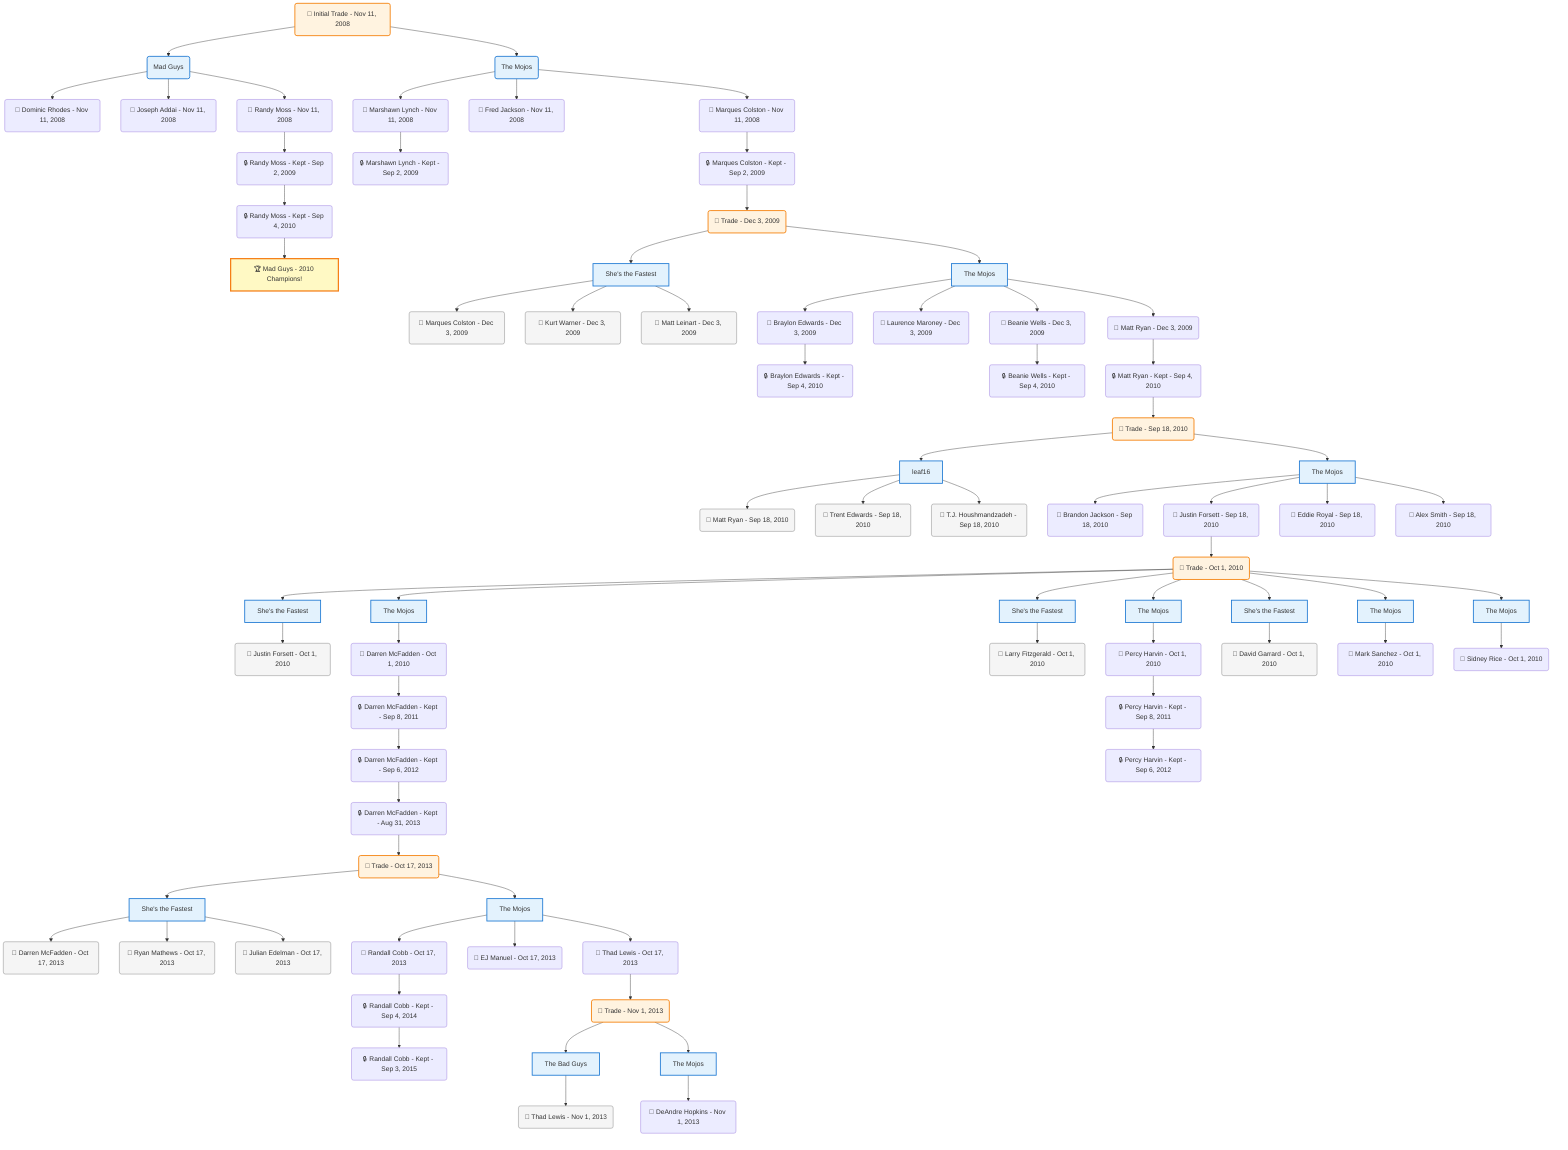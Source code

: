 flowchart TD

    TRADE_MAIN("🔄 Initial Trade - Nov 11, 2008")
    TEAM_1("Mad Guys")
    TEAM_2("The Mojos")
    NODE_b8ffbf1c-7a5f-46fa-a1d3-1191d35db114("🔄 Dominic Rhodes - Nov 11, 2008")
    NODE_ad03f81a-4fb3-4ddd-af19-16136dca43ea("🔄 Joseph Addai - Nov 11, 2008")
    NODE_9f1b91c7-3766-403e-a565-1e431d45c342("🔄 Marshawn Lynch - Nov 11, 2008")
    NODE_60b83268-80d6-48f6-8e5c-746f73fab6b7("🔒 Marshawn Lynch - Kept - Sep 2, 2009")
    NODE_3fce7705-dd16-41d8-832f-99c179faf58b("🔄 Randy Moss - Nov 11, 2008")
    NODE_f95d2b46-697f-407c-b0fa-b1da97fdc045("🔒 Randy Moss - Kept - Sep 2, 2009")
    NODE_5245c67e-9bea-48b6-a31f-d4d43de0ad0b("🔒 Randy Moss - Kept - Sep 4, 2010")
    CHAMP_f5908944-6efd-40eb-af54-6c53004e0e2f_2010["🏆 Mad Guys - 2010 Champions!"]
    NODE_0e11436e-f6b8-4944-83b9-a01495af4281("🔄 Fred Jackson - Nov 11, 2008")
    NODE_bae7b97b-9cd3-465f-96e8-dccd9024c915("🔄 Marques Colston - Nov 11, 2008")
    NODE_af7b6e3c-8f91-4c67-8653-db82c43cebcb("🔒 Marques Colston - Kept - Sep 2, 2009")
    TRADE_e8c7b327-7c15-4132-8918-1ccb803d3cb3_3("🔄 Trade - Dec 3, 2009")
    TEAM_4449259f-64af-44fd-9235-1facc0926234_4["She's the Fastest"]
    NODE_8f183324-b3dc-46b4-bbe0-76f206cb24ee("🔄 Marques Colston - Dec 3, 2009")
    NODE_6bc2416f-f57e-4b16-8235-be0b7609e651("🔄 Kurt Warner - Dec 3, 2009")
    NODE_1ef12492-61ee-4b66-bd62-daa01556b535("🔄 Matt Leinart - Dec 3, 2009")
    TEAM_bbe2d0ad-54cf-4c22-be82-b2a5f262a157_5["The Mojos"]
    NODE_8ad98370-e765-4528-899b-039fc791b409("🔄 Braylon Edwards - Dec 3, 2009")
    NODE_0a4c2ffa-7302-48b4-9754-171fc5704b60("🔒 Braylon Edwards - Kept - Sep 4, 2010")
    NODE_16e44121-7fef-4e60-a4d8-39d87a019805("🔄 Laurence Maroney - Dec 3, 2009")
    NODE_fb21570f-4fa7-4277-b242-752759ecd6ca("🔄 Beanie Wells - Dec 3, 2009")
    NODE_8c91506f-452a-42e9-95e9-16b27182ce5f("🔒 Beanie Wells - Kept - Sep 4, 2010")
    NODE_7ae52589-c36b-4b14-8fb9-f6b745ba608d("🔄 Matt Ryan - Dec 3, 2009")
    NODE_161c3409-60e1-4aaa-a9c8-78ec3f57e898("🔒 Matt Ryan - Kept - Sep 4, 2010")
    TRADE_4bbf1d58-12a6-4f34-b39a-af8e032b72b1_6("🔄 Trade - Sep 18, 2010")
    TEAM_66fb98f4-89a7-45f9-893a-b41d71e6249d_7["leaf16"]
    NODE_19910a83-4078-4194-bf9c-f51e4dc0a7fe("🔄 Matt Ryan - Sep 18, 2010")
    NODE_e2c3cc88-b1fa-4094-a03a-88fcbc82beda("🔄 Trent Edwards - Sep 18, 2010")
    NODE_5d7f1b23-3cbe-40d1-8a53-cfabf2c11ae7("🔄 T.J. Houshmandzadeh - Sep 18, 2010")
    TEAM_bbe2d0ad-54cf-4c22-be82-b2a5f262a157_8["The Mojos"]
    NODE_787723d5-5196-4781-83d5-7baf38a62a57("🔄 Brandon Jackson - Sep 18, 2010")
    NODE_265a865d-2e60-4f9e-8250-bc06479d8608("🔄 Justin Forsett - Sep 18, 2010")
    TRADE_b912a7e1-f712-428f-b96f-f4ca751967c5_9("🔄 Trade - Oct 1, 2010")
    TEAM_4449259f-64af-44fd-9235-1facc0926234_10["She's the Fastest"]
    NODE_85957a1a-4a31-4091-be02-d15f3e4c6ec6("🔄 Justin Forsett - Oct 1, 2010")
    TEAM_bbe2d0ad-54cf-4c22-be82-b2a5f262a157_11["The Mojos"]
    NODE_b503a368-d959-4481-81c6-0c91653820ea("🔄 Darren McFadden - Oct 1, 2010")
    NODE_1e66d3f2-a4e9-4c56-ac69-2a0532061193("🔒 Darren McFadden - Kept - Sep 8, 2011")
    NODE_85fd0ddf-e8e8-45e7-8114-54ae3e83b693("🔒 Darren McFadden - Kept - Sep 6, 2012")
    NODE_ed4f642a-6143-4489-834f-2eada703da8d("🔒 Darren McFadden - Kept - Aug 31, 2013")
    TRADE_fcf10500-db02-46a8-9a89-c4a2d85815fc_12("🔄 Trade - Oct 17, 2013")
    TEAM_4449259f-64af-44fd-9235-1facc0926234_13["She's the Fastest"]
    NODE_e0606256-17cf-4b6e-a9c9-649c69a2e1f5("🔄 Darren McFadden - Oct 17, 2013")
    NODE_dbb052b9-7c33-4309-8cf1-635d44e8929f("🔄 Ryan Mathews - Oct 17, 2013")
    NODE_f4da4534-c65e-4015-90d4-99025dc618f4("🔄 Julian Edelman - Oct 17, 2013")
    TEAM_bbe2d0ad-54cf-4c22-be82-b2a5f262a157_14["The Mojos"]
    NODE_c9c07495-9341-48a1-9037-3a2f269c5633("🔄 Randall Cobb - Oct 17, 2013")
    NODE_599446cb-453b-4fa0-9722-ef2ea988e862("🔒 Randall Cobb - Kept - Sep 4, 2014")
    NODE_3468982c-1bdb-491c-974c-b98b632da158("🔒 Randall Cobb - Kept - Sep 3, 2015")
    NODE_9064ca18-2fbc-44cf-a0ca-6489e618ef0e("🔄 EJ Manuel - Oct 17, 2013")
    NODE_3f7a46b8-b3e8-43a4-b9dc-7647ac155a92("🔄 Thad Lewis - Oct 17, 2013")
    TRADE_01cecce7-cf44-4d89-80e9-3f971004b6f3_15("🔄 Trade - Nov 1, 2013")
    TEAM_b2220d1a-ff75-4622-9757-09978901110f_16["The Bad Guys"]
    NODE_05a77ff3-0f86-4627-b21e-edbadb171cc0("🔄 Thad Lewis - Nov 1, 2013")
    TEAM_bbe2d0ad-54cf-4c22-be82-b2a5f262a157_17["The Mojos"]
    NODE_b532eb5d-66b5-421b-8217-c60a7dbd7cd4("🔄 DeAndre Hopkins - Nov 1, 2013")
    TEAM_4449259f-64af-44fd-9235-1facc0926234_18["She's the Fastest"]
    NODE_d82edf8c-a777-4f74-b05d-178830a17663("🔄 Larry Fitzgerald - Oct 1, 2010")
    TEAM_bbe2d0ad-54cf-4c22-be82-b2a5f262a157_19["The Mojos"]
    NODE_45443069-9936-4f80-9a63-3de717fa9d3c("🔄 Percy Harvin - Oct 1, 2010")
    NODE_50823ba7-04fb-430e-90ed-ee4c9e4271e4("🔒 Percy Harvin - Kept - Sep 8, 2011")
    NODE_af9777ac-99ff-4f9d-8fd6-c89871de65a2("🔒 Percy Harvin - Kept - Sep 6, 2012")
    TEAM_4449259f-64af-44fd-9235-1facc0926234_20["She's the Fastest"]
    NODE_949e5354-5967-4fa6-b67a-55ce24647446("🔄 David Garrard - Oct 1, 2010")
    TEAM_bbe2d0ad-54cf-4c22-be82-b2a5f262a157_21["The Mojos"]
    NODE_c78877d5-09d8-421e-96de-93ea06634f23("🔄 Mark Sanchez - Oct 1, 2010")
    TEAM_bbe2d0ad-54cf-4c22-be82-b2a5f262a157_22["The Mojos"]
    NODE_182ca3fb-4bcb-46b2-a0d5-ed597f5ca5c0("🔄 Sidney Rice - Oct 1, 2010")
    NODE_786c9658-b74e-4b67-b7ad-c6db74f9a065("🔄 Eddie Royal - Sep 18, 2010")
    NODE_f5beb189-2b39-41a8-8a01-d03d8829c310("🔄 Alex Smith - Sep 18, 2010")

    TRADE_MAIN --> TEAM_1
    TRADE_MAIN --> TEAM_2
    TEAM_1 --> NODE_b8ffbf1c-7a5f-46fa-a1d3-1191d35db114
    TEAM_1 --> NODE_ad03f81a-4fb3-4ddd-af19-16136dca43ea
    TEAM_2 --> NODE_9f1b91c7-3766-403e-a565-1e431d45c342
    NODE_9f1b91c7-3766-403e-a565-1e431d45c342 --> NODE_60b83268-80d6-48f6-8e5c-746f73fab6b7
    TEAM_1 --> NODE_3fce7705-dd16-41d8-832f-99c179faf58b
    NODE_3fce7705-dd16-41d8-832f-99c179faf58b --> NODE_f95d2b46-697f-407c-b0fa-b1da97fdc045
    NODE_f95d2b46-697f-407c-b0fa-b1da97fdc045 --> NODE_5245c67e-9bea-48b6-a31f-d4d43de0ad0b
    NODE_5245c67e-9bea-48b6-a31f-d4d43de0ad0b --> CHAMP_f5908944-6efd-40eb-af54-6c53004e0e2f_2010
    TEAM_2 --> NODE_0e11436e-f6b8-4944-83b9-a01495af4281
    TEAM_2 --> NODE_bae7b97b-9cd3-465f-96e8-dccd9024c915
    NODE_bae7b97b-9cd3-465f-96e8-dccd9024c915 --> NODE_af7b6e3c-8f91-4c67-8653-db82c43cebcb
    NODE_af7b6e3c-8f91-4c67-8653-db82c43cebcb --> TRADE_e8c7b327-7c15-4132-8918-1ccb803d3cb3_3
    TRADE_e8c7b327-7c15-4132-8918-1ccb803d3cb3_3 --> TEAM_4449259f-64af-44fd-9235-1facc0926234_4
    TEAM_4449259f-64af-44fd-9235-1facc0926234_4 --> NODE_8f183324-b3dc-46b4-bbe0-76f206cb24ee
    TEAM_4449259f-64af-44fd-9235-1facc0926234_4 --> NODE_6bc2416f-f57e-4b16-8235-be0b7609e651
    TEAM_4449259f-64af-44fd-9235-1facc0926234_4 --> NODE_1ef12492-61ee-4b66-bd62-daa01556b535
    TRADE_e8c7b327-7c15-4132-8918-1ccb803d3cb3_3 --> TEAM_bbe2d0ad-54cf-4c22-be82-b2a5f262a157_5
    TEAM_bbe2d0ad-54cf-4c22-be82-b2a5f262a157_5 --> NODE_8ad98370-e765-4528-899b-039fc791b409
    NODE_8ad98370-e765-4528-899b-039fc791b409 --> NODE_0a4c2ffa-7302-48b4-9754-171fc5704b60
    TEAM_bbe2d0ad-54cf-4c22-be82-b2a5f262a157_5 --> NODE_16e44121-7fef-4e60-a4d8-39d87a019805
    TEAM_bbe2d0ad-54cf-4c22-be82-b2a5f262a157_5 --> NODE_fb21570f-4fa7-4277-b242-752759ecd6ca
    NODE_fb21570f-4fa7-4277-b242-752759ecd6ca --> NODE_8c91506f-452a-42e9-95e9-16b27182ce5f
    TEAM_bbe2d0ad-54cf-4c22-be82-b2a5f262a157_5 --> NODE_7ae52589-c36b-4b14-8fb9-f6b745ba608d
    NODE_7ae52589-c36b-4b14-8fb9-f6b745ba608d --> NODE_161c3409-60e1-4aaa-a9c8-78ec3f57e898
    NODE_161c3409-60e1-4aaa-a9c8-78ec3f57e898 --> TRADE_4bbf1d58-12a6-4f34-b39a-af8e032b72b1_6
    TRADE_4bbf1d58-12a6-4f34-b39a-af8e032b72b1_6 --> TEAM_66fb98f4-89a7-45f9-893a-b41d71e6249d_7
    TEAM_66fb98f4-89a7-45f9-893a-b41d71e6249d_7 --> NODE_19910a83-4078-4194-bf9c-f51e4dc0a7fe
    TEAM_66fb98f4-89a7-45f9-893a-b41d71e6249d_7 --> NODE_e2c3cc88-b1fa-4094-a03a-88fcbc82beda
    TEAM_66fb98f4-89a7-45f9-893a-b41d71e6249d_7 --> NODE_5d7f1b23-3cbe-40d1-8a53-cfabf2c11ae7
    TRADE_4bbf1d58-12a6-4f34-b39a-af8e032b72b1_6 --> TEAM_bbe2d0ad-54cf-4c22-be82-b2a5f262a157_8
    TEAM_bbe2d0ad-54cf-4c22-be82-b2a5f262a157_8 --> NODE_787723d5-5196-4781-83d5-7baf38a62a57
    TEAM_bbe2d0ad-54cf-4c22-be82-b2a5f262a157_8 --> NODE_265a865d-2e60-4f9e-8250-bc06479d8608
    NODE_265a865d-2e60-4f9e-8250-bc06479d8608 --> TRADE_b912a7e1-f712-428f-b96f-f4ca751967c5_9
    TRADE_b912a7e1-f712-428f-b96f-f4ca751967c5_9 --> TEAM_4449259f-64af-44fd-9235-1facc0926234_10
    TEAM_4449259f-64af-44fd-9235-1facc0926234_10 --> NODE_85957a1a-4a31-4091-be02-d15f3e4c6ec6
    TRADE_b912a7e1-f712-428f-b96f-f4ca751967c5_9 --> TEAM_bbe2d0ad-54cf-4c22-be82-b2a5f262a157_11
    TEAM_bbe2d0ad-54cf-4c22-be82-b2a5f262a157_11 --> NODE_b503a368-d959-4481-81c6-0c91653820ea
    NODE_b503a368-d959-4481-81c6-0c91653820ea --> NODE_1e66d3f2-a4e9-4c56-ac69-2a0532061193
    NODE_1e66d3f2-a4e9-4c56-ac69-2a0532061193 --> NODE_85fd0ddf-e8e8-45e7-8114-54ae3e83b693
    NODE_85fd0ddf-e8e8-45e7-8114-54ae3e83b693 --> NODE_ed4f642a-6143-4489-834f-2eada703da8d
    NODE_ed4f642a-6143-4489-834f-2eada703da8d --> TRADE_fcf10500-db02-46a8-9a89-c4a2d85815fc_12
    TRADE_fcf10500-db02-46a8-9a89-c4a2d85815fc_12 --> TEAM_4449259f-64af-44fd-9235-1facc0926234_13
    TEAM_4449259f-64af-44fd-9235-1facc0926234_13 --> NODE_e0606256-17cf-4b6e-a9c9-649c69a2e1f5
    TEAM_4449259f-64af-44fd-9235-1facc0926234_13 --> NODE_dbb052b9-7c33-4309-8cf1-635d44e8929f
    TEAM_4449259f-64af-44fd-9235-1facc0926234_13 --> NODE_f4da4534-c65e-4015-90d4-99025dc618f4
    TRADE_fcf10500-db02-46a8-9a89-c4a2d85815fc_12 --> TEAM_bbe2d0ad-54cf-4c22-be82-b2a5f262a157_14
    TEAM_bbe2d0ad-54cf-4c22-be82-b2a5f262a157_14 --> NODE_c9c07495-9341-48a1-9037-3a2f269c5633
    NODE_c9c07495-9341-48a1-9037-3a2f269c5633 --> NODE_599446cb-453b-4fa0-9722-ef2ea988e862
    NODE_599446cb-453b-4fa0-9722-ef2ea988e862 --> NODE_3468982c-1bdb-491c-974c-b98b632da158
    TEAM_bbe2d0ad-54cf-4c22-be82-b2a5f262a157_14 --> NODE_9064ca18-2fbc-44cf-a0ca-6489e618ef0e
    TEAM_bbe2d0ad-54cf-4c22-be82-b2a5f262a157_14 --> NODE_3f7a46b8-b3e8-43a4-b9dc-7647ac155a92
    NODE_3f7a46b8-b3e8-43a4-b9dc-7647ac155a92 --> TRADE_01cecce7-cf44-4d89-80e9-3f971004b6f3_15
    TRADE_01cecce7-cf44-4d89-80e9-3f971004b6f3_15 --> TEAM_b2220d1a-ff75-4622-9757-09978901110f_16
    TEAM_b2220d1a-ff75-4622-9757-09978901110f_16 --> NODE_05a77ff3-0f86-4627-b21e-edbadb171cc0
    TRADE_01cecce7-cf44-4d89-80e9-3f971004b6f3_15 --> TEAM_bbe2d0ad-54cf-4c22-be82-b2a5f262a157_17
    TEAM_bbe2d0ad-54cf-4c22-be82-b2a5f262a157_17 --> NODE_b532eb5d-66b5-421b-8217-c60a7dbd7cd4
    TRADE_b912a7e1-f712-428f-b96f-f4ca751967c5_9 --> TEAM_4449259f-64af-44fd-9235-1facc0926234_18
    TEAM_4449259f-64af-44fd-9235-1facc0926234_18 --> NODE_d82edf8c-a777-4f74-b05d-178830a17663
    TRADE_b912a7e1-f712-428f-b96f-f4ca751967c5_9 --> TEAM_bbe2d0ad-54cf-4c22-be82-b2a5f262a157_19
    TEAM_bbe2d0ad-54cf-4c22-be82-b2a5f262a157_19 --> NODE_45443069-9936-4f80-9a63-3de717fa9d3c
    NODE_45443069-9936-4f80-9a63-3de717fa9d3c --> NODE_50823ba7-04fb-430e-90ed-ee4c9e4271e4
    NODE_50823ba7-04fb-430e-90ed-ee4c9e4271e4 --> NODE_af9777ac-99ff-4f9d-8fd6-c89871de65a2
    TRADE_b912a7e1-f712-428f-b96f-f4ca751967c5_9 --> TEAM_4449259f-64af-44fd-9235-1facc0926234_20
    TEAM_4449259f-64af-44fd-9235-1facc0926234_20 --> NODE_949e5354-5967-4fa6-b67a-55ce24647446
    TRADE_b912a7e1-f712-428f-b96f-f4ca751967c5_9 --> TEAM_bbe2d0ad-54cf-4c22-be82-b2a5f262a157_21
    TEAM_bbe2d0ad-54cf-4c22-be82-b2a5f262a157_21 --> NODE_c78877d5-09d8-421e-96de-93ea06634f23
    TRADE_b912a7e1-f712-428f-b96f-f4ca751967c5_9 --> TEAM_bbe2d0ad-54cf-4c22-be82-b2a5f262a157_22
    TEAM_bbe2d0ad-54cf-4c22-be82-b2a5f262a157_22 --> NODE_182ca3fb-4bcb-46b2-a0d5-ed597f5ca5c0
    TEAM_bbe2d0ad-54cf-4c22-be82-b2a5f262a157_8 --> NODE_786c9658-b74e-4b67-b7ad-c6db74f9a065
    TEAM_bbe2d0ad-54cf-4c22-be82-b2a5f262a157_8 --> NODE_f5beb189-2b39-41a8-8a01-d03d8829c310

    %% Node styling
    classDef teamNode fill:#e3f2fd,stroke:#1976d2,stroke-width:2px
    classDef tradeNode fill:#fff3e0,stroke:#f57c00,stroke-width:2px
    classDef playerNode fill:#f3e5f5,stroke:#7b1fa2,stroke-width:1px
    classDef nonRootPlayerNode fill:#f5f5f5,stroke:#757575,stroke-width:1px
    classDef endNode fill:#ffebee,stroke:#c62828,stroke-width:2px
    classDef waiverNode fill:#e8f5e8,stroke:#388e3c,stroke-width:2px
    classDef championshipNode fill:#fff9c4,stroke:#f57f17,stroke-width:3px

    class TEAM_1,TEAM_2,TEAM_4449259f-64af-44fd-9235-1facc0926234_4,TEAM_bbe2d0ad-54cf-4c22-be82-b2a5f262a157_5,TEAM_66fb98f4-89a7-45f9-893a-b41d71e6249d_7,TEAM_bbe2d0ad-54cf-4c22-be82-b2a5f262a157_8,TEAM_4449259f-64af-44fd-9235-1facc0926234_10,TEAM_bbe2d0ad-54cf-4c22-be82-b2a5f262a157_11,TEAM_4449259f-64af-44fd-9235-1facc0926234_13,TEAM_bbe2d0ad-54cf-4c22-be82-b2a5f262a157_14,TEAM_b2220d1a-ff75-4622-9757-09978901110f_16,TEAM_bbe2d0ad-54cf-4c22-be82-b2a5f262a157_17,TEAM_4449259f-64af-44fd-9235-1facc0926234_18,TEAM_bbe2d0ad-54cf-4c22-be82-b2a5f262a157_19,TEAM_4449259f-64af-44fd-9235-1facc0926234_20,TEAM_bbe2d0ad-54cf-4c22-be82-b2a5f262a157_21,TEAM_bbe2d0ad-54cf-4c22-be82-b2a5f262a157_22 teamNode
    class CHAMP_f5908944-6efd-40eb-af54-6c53004e0e2f_2010 championshipNode
    class NODE_8f183324-b3dc-46b4-bbe0-76f206cb24ee,NODE_6bc2416f-f57e-4b16-8235-be0b7609e651,NODE_1ef12492-61ee-4b66-bd62-daa01556b535,NODE_19910a83-4078-4194-bf9c-f51e4dc0a7fe,NODE_e2c3cc88-b1fa-4094-a03a-88fcbc82beda,NODE_5d7f1b23-3cbe-40d1-8a53-cfabf2c11ae7,NODE_85957a1a-4a31-4091-be02-d15f3e4c6ec6,NODE_e0606256-17cf-4b6e-a9c9-649c69a2e1f5,NODE_dbb052b9-7c33-4309-8cf1-635d44e8929f,NODE_f4da4534-c65e-4015-90d4-99025dc618f4,NODE_05a77ff3-0f86-4627-b21e-edbadb171cc0,NODE_d82edf8c-a777-4f74-b05d-178830a17663,NODE_949e5354-5967-4fa6-b67a-55ce24647446 nonRootPlayerNode
    class TRADE_MAIN,TRADE_e8c7b327-7c15-4132-8918-1ccb803d3cb3_3,TRADE_4bbf1d58-12a6-4f34-b39a-af8e032b72b1_6,TRADE_b912a7e1-f712-428f-b96f-f4ca751967c5_9,TRADE_fcf10500-db02-46a8-9a89-c4a2d85815fc_12,TRADE_01cecce7-cf44-4d89-80e9-3f971004b6f3_15 tradeNode